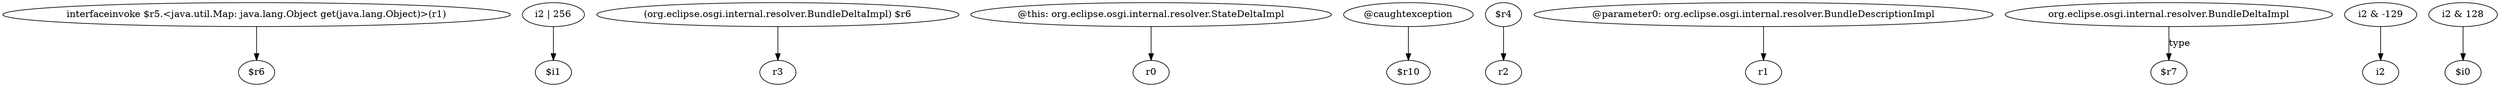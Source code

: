 digraph g {
0[label="interfaceinvoke $r5.<java.util.Map: java.lang.Object get(java.lang.Object)>(r1)"]
1[label="$r6"]
0->1[label=""]
2[label="i2 | 256"]
3[label="$i1"]
2->3[label=""]
4[label="(org.eclipse.osgi.internal.resolver.BundleDeltaImpl) $r6"]
5[label="r3"]
4->5[label=""]
6[label="@this: org.eclipse.osgi.internal.resolver.StateDeltaImpl"]
7[label="r0"]
6->7[label=""]
8[label="@caughtexception"]
9[label="$r10"]
8->9[label=""]
10[label="$r4"]
11[label="r2"]
10->11[label=""]
12[label="@parameter0: org.eclipse.osgi.internal.resolver.BundleDescriptionImpl"]
13[label="r1"]
12->13[label=""]
14[label="org.eclipse.osgi.internal.resolver.BundleDeltaImpl"]
15[label="$r7"]
14->15[label="type"]
16[label="i2 & -129"]
17[label="i2"]
16->17[label=""]
18[label="i2 & 128"]
19[label="$i0"]
18->19[label=""]
}
